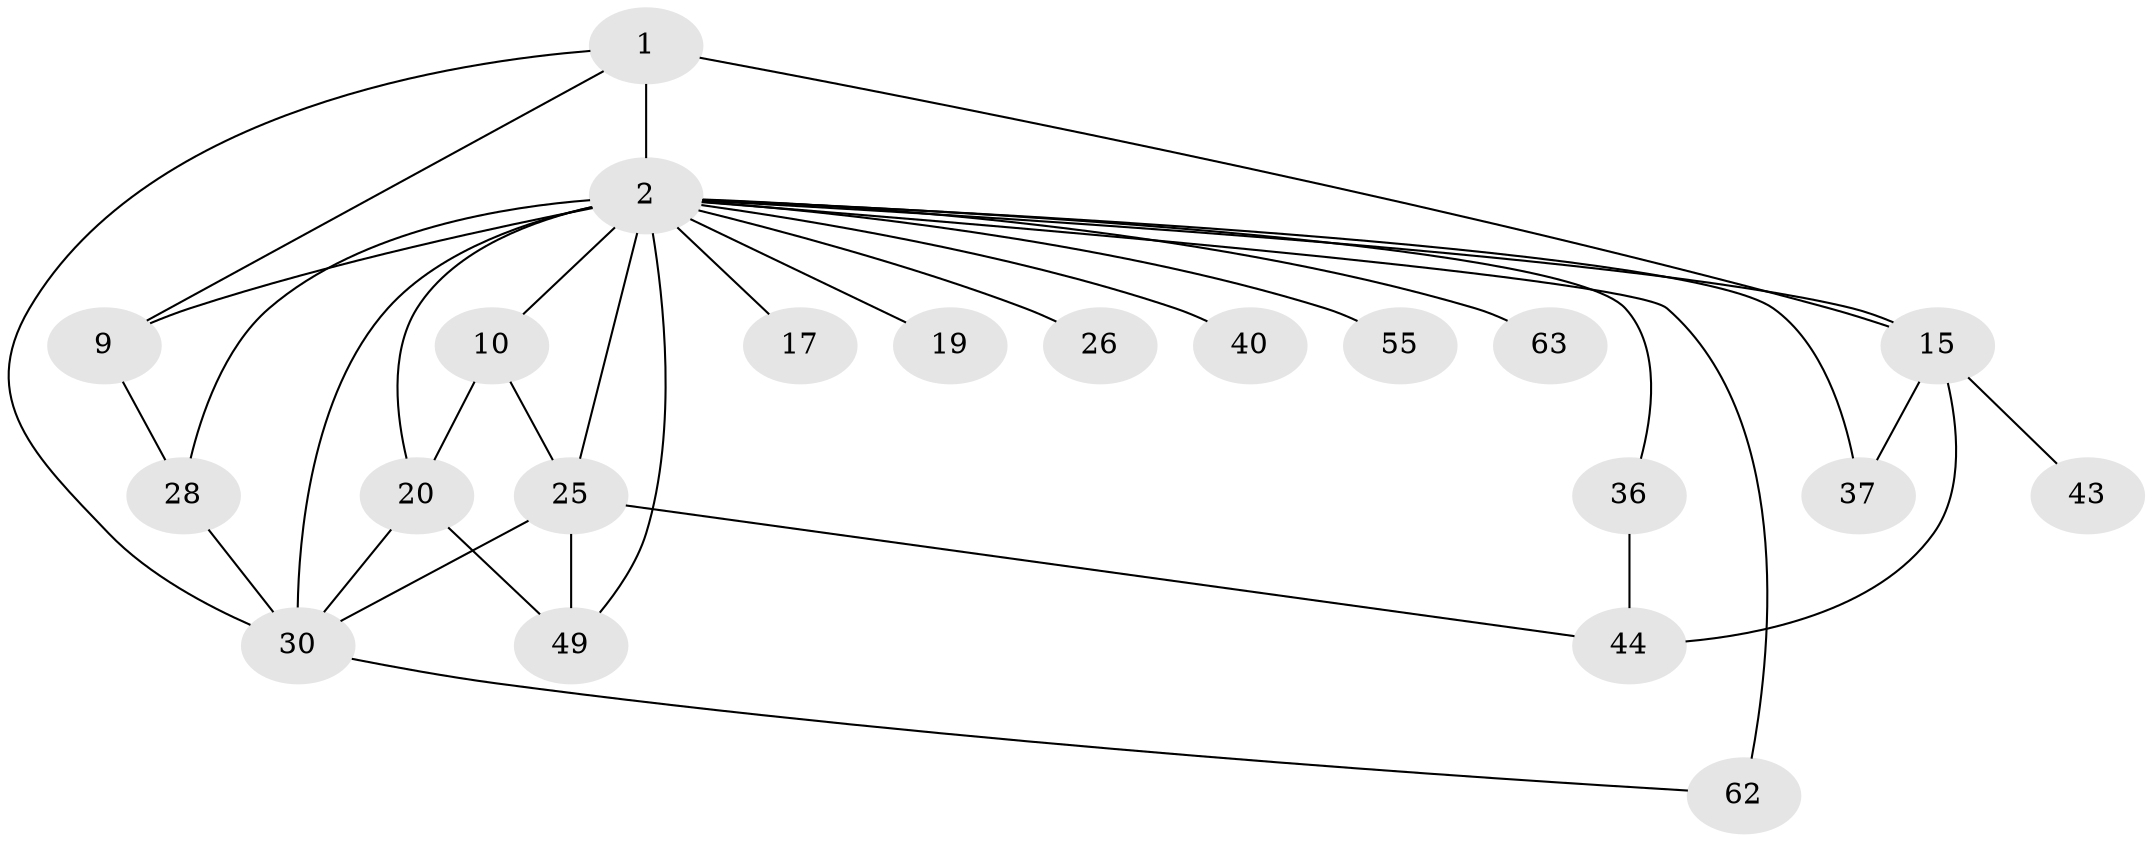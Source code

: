 // original degree distribution, {4: 0.12857142857142856, 6: 0.07142857142857142, 8: 0.014285714285714285, 5: 0.1, 3: 0.14285714285714285, 2: 0.32857142857142857, 1: 0.21428571428571427}
// Generated by graph-tools (version 1.1) at 2025/17/03/04/25 18:17:00]
// undirected, 21 vertices, 35 edges
graph export_dot {
graph [start="1"]
  node [color=gray90,style=filled];
  1 [super="+61+7+59"];
  2 [super="+3+18+6+4"];
  9;
  10 [super="+12+47+34"];
  15 [super="+29"];
  17;
  19 [super="+57+48"];
  20 [super="+24"];
  25 [super="+27+32"];
  26;
  28 [super="+54"];
  30 [super="+52+35"];
  36 [super="+66"];
  37 [super="+46"];
  40;
  43;
  44;
  49;
  55;
  62;
  63;
  1 -- 2 [weight=7];
  1 -- 15;
  1 -- 9;
  1 -- 30;
  2 -- 36;
  2 -- 37;
  2 -- 40;
  2 -- 15;
  2 -- 20;
  2 -- 55;
  2 -- 25 [weight=3];
  2 -- 26;
  2 -- 63;
  2 -- 28;
  2 -- 17;
  2 -- 9;
  2 -- 10 [weight=2];
  2 -- 62 [weight=2];
  2 -- 49;
  2 -- 19;
  2 -- 30 [weight=3];
  9 -- 28;
  10 -- 25;
  10 -- 20;
  15 -- 43;
  15 -- 44;
  15 -- 37;
  20 -- 49;
  20 -- 30;
  25 -- 44;
  25 -- 49;
  25 -- 30;
  28 -- 30 [weight=2];
  30 -- 62;
  36 -- 44;
}
